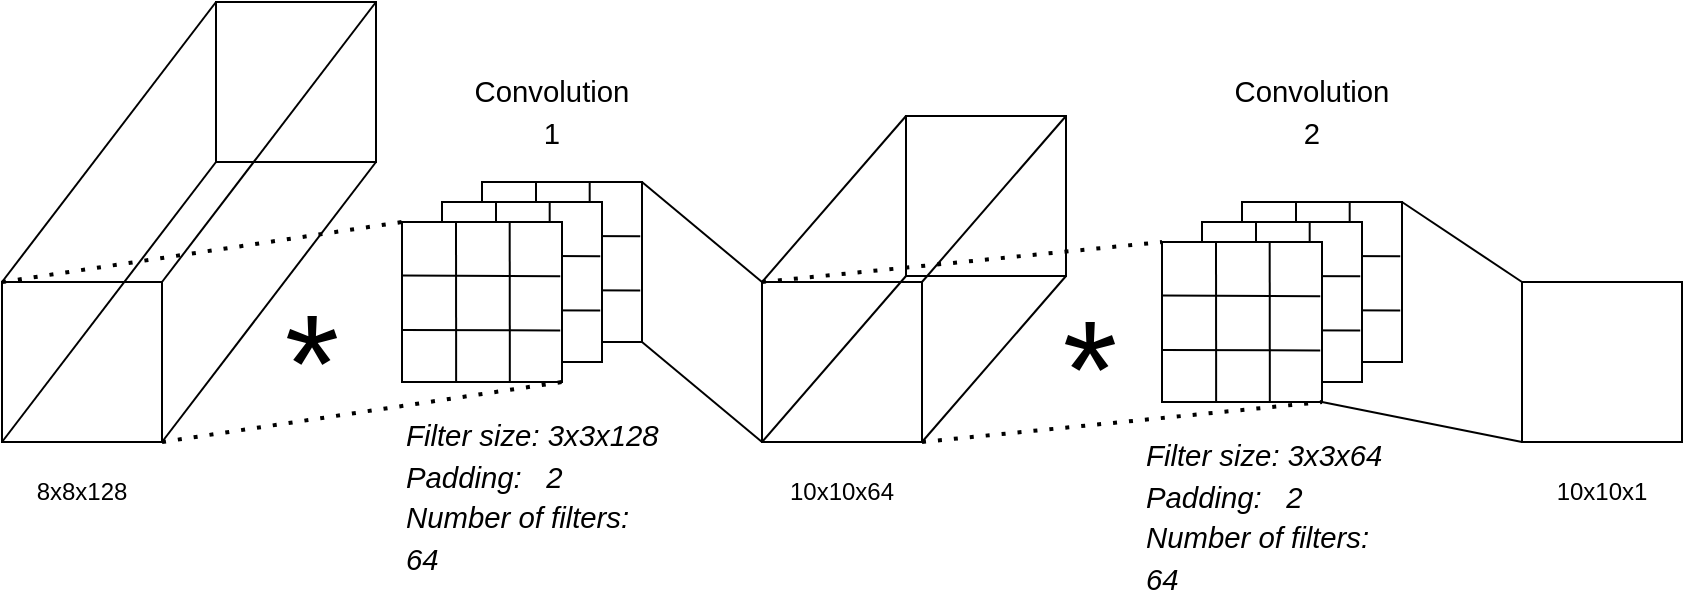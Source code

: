 <mxfile version="20.2.0"><diagram id="c0dAXz2x6IdhGPFgLCh1" name="Page-1"><mxGraphModel dx="460" dy="779" grid="1" gridSize="10" guides="1" tooltips="1" connect="1" arrows="1" fold="1" page="1" pageScale="1" pageWidth="827" pageHeight="1169" math="0" shadow="0"><root><mxCell id="0"/><mxCell id="1" parent="0"/><mxCell id="7WUTV8D9I4V0QBd7sSS6-1" value="" style="whiteSpace=wrap;html=1;aspect=fixed;" vertex="1" parent="1"><mxGeometry x="20" y="320" width="80" height="80" as="geometry"/></mxCell><mxCell id="7WUTV8D9I4V0QBd7sSS6-2" value="" style="whiteSpace=wrap;html=1;aspect=fixed;" vertex="1" parent="1"><mxGeometry x="127" y="180" width="80" height="80" as="geometry"/></mxCell><mxCell id="7WUTV8D9I4V0QBd7sSS6-4" value="" style="endArrow=none;html=1;rounded=0;entryX=1;entryY=0;entryDx=0;entryDy=0;exitX=1;exitY=0;exitDx=0;exitDy=0;" edge="1" parent="1" source="7WUTV8D9I4V0QBd7sSS6-1" target="7WUTV8D9I4V0QBd7sSS6-2"><mxGeometry width="50" height="50" relative="1" as="geometry"><mxPoint x="210" y="420" as="sourcePoint"/><mxPoint x="260" y="370" as="targetPoint"/></mxGeometry></mxCell><mxCell id="7WUTV8D9I4V0QBd7sSS6-5" value="" style="endArrow=none;html=1;rounded=0;entryX=1;entryY=1;entryDx=0;entryDy=0;exitX=1;exitY=1;exitDx=0;exitDy=0;" edge="1" parent="1" source="7WUTV8D9I4V0QBd7sSS6-1" target="7WUTV8D9I4V0QBd7sSS6-2"><mxGeometry width="50" height="50" relative="1" as="geometry"><mxPoint x="110" y="330" as="sourcePoint"/><mxPoint x="200" y="180" as="targetPoint"/></mxGeometry></mxCell><mxCell id="7WUTV8D9I4V0QBd7sSS6-6" value="" style="endArrow=none;html=1;rounded=0;entryX=0;entryY=0;entryDx=0;entryDy=0;exitX=0;exitY=0;exitDx=0;exitDy=0;" edge="1" parent="1" source="7WUTV8D9I4V0QBd7sSS6-1" target="7WUTV8D9I4V0QBd7sSS6-2"><mxGeometry width="50" height="50" relative="1" as="geometry"><mxPoint x="110" y="410" as="sourcePoint"/><mxPoint x="200" y="260" as="targetPoint"/></mxGeometry></mxCell><mxCell id="7WUTV8D9I4V0QBd7sSS6-8" value="" style="endArrow=none;html=1;rounded=0;entryX=0;entryY=1;entryDx=0;entryDy=0;exitX=0;exitY=1;exitDx=0;exitDy=0;" edge="1" parent="1" source="7WUTV8D9I4V0QBd7sSS6-1" target="7WUTV8D9I4V0QBd7sSS6-2"><mxGeometry width="50" height="50" relative="1" as="geometry"><mxPoint x="110" y="330" as="sourcePoint"/><mxPoint x="200" y="180" as="targetPoint"/></mxGeometry></mxCell><mxCell id="7WUTV8D9I4V0QBd7sSS6-9" value="8x8x128" style="text;html=1;strokeColor=none;fillColor=none;align=center;verticalAlign=middle;whiteSpace=wrap;rounded=0;" vertex="1" parent="1"><mxGeometry x="30" y="410" width="60" height="30" as="geometry"/></mxCell><mxCell id="7WUTV8D9I4V0QBd7sSS6-10" value="" style="whiteSpace=wrap;html=1;aspect=fixed;" vertex="1" parent="1"><mxGeometry x="400" y="320" width="80" height="80" as="geometry"/></mxCell><mxCell id="7WUTV8D9I4V0QBd7sSS6-11" value="" style="whiteSpace=wrap;html=1;aspect=fixed;" vertex="1" parent="1"><mxGeometry x="472" y="237" width="80" height="80" as="geometry"/></mxCell><mxCell id="7WUTV8D9I4V0QBd7sSS6-12" value="" style="endArrow=none;html=1;rounded=0;entryX=1;entryY=0;entryDx=0;entryDy=0;exitX=1;exitY=0;exitDx=0;exitDy=0;" edge="1" parent="1" source="7WUTV8D9I4V0QBd7sSS6-10" target="7WUTV8D9I4V0QBd7sSS6-11"><mxGeometry width="50" height="50" relative="1" as="geometry"><mxPoint x="590" y="420" as="sourcePoint"/><mxPoint x="640" y="370" as="targetPoint"/></mxGeometry></mxCell><mxCell id="7WUTV8D9I4V0QBd7sSS6-13" value="" style="endArrow=none;html=1;rounded=0;entryX=1;entryY=1;entryDx=0;entryDy=0;exitX=1;exitY=1;exitDx=0;exitDy=0;" edge="1" parent="1" source="7WUTV8D9I4V0QBd7sSS6-10" target="7WUTV8D9I4V0QBd7sSS6-11"><mxGeometry width="50" height="50" relative="1" as="geometry"><mxPoint x="490" y="330" as="sourcePoint"/><mxPoint x="580" y="180" as="targetPoint"/></mxGeometry></mxCell><mxCell id="7WUTV8D9I4V0QBd7sSS6-14" value="" style="endArrow=none;html=1;rounded=0;entryX=0;entryY=0;entryDx=0;entryDy=0;exitX=0;exitY=0;exitDx=0;exitDy=0;" edge="1" parent="1" source="7WUTV8D9I4V0QBd7sSS6-10" target="7WUTV8D9I4V0QBd7sSS6-11"><mxGeometry width="50" height="50" relative="1" as="geometry"><mxPoint x="490" y="410" as="sourcePoint"/><mxPoint x="580" y="260" as="targetPoint"/></mxGeometry></mxCell><mxCell id="7WUTV8D9I4V0QBd7sSS6-15" value="" style="endArrow=none;html=1;rounded=0;entryX=0;entryY=1;entryDx=0;entryDy=0;exitX=0;exitY=1;exitDx=0;exitDy=0;" edge="1" parent="1" source="7WUTV8D9I4V0QBd7sSS6-10" target="7WUTV8D9I4V0QBd7sSS6-11"><mxGeometry width="50" height="50" relative="1" as="geometry"><mxPoint x="490" y="330" as="sourcePoint"/><mxPoint x="580" y="180" as="targetPoint"/></mxGeometry></mxCell><mxCell id="7WUTV8D9I4V0QBd7sSS6-16" value="10x10x64" style="text;html=1;strokeColor=none;fillColor=none;align=center;verticalAlign=middle;whiteSpace=wrap;rounded=0;" vertex="1" parent="1"><mxGeometry x="410" y="410" width="60" height="30" as="geometry"/></mxCell><mxCell id="7WUTV8D9I4V0QBd7sSS6-18" value="" style="whiteSpace=wrap;html=1;aspect=fixed;" vertex="1" parent="1"><mxGeometry x="780" y="320" width="80" height="80" as="geometry"/></mxCell><mxCell id="7WUTV8D9I4V0QBd7sSS6-19" value="10x10x1" style="text;html=1;strokeColor=none;fillColor=none;align=center;verticalAlign=middle;whiteSpace=wrap;rounded=0;" vertex="1" parent="1"><mxGeometry x="790" y="410" width="60" height="30" as="geometry"/></mxCell><mxCell id="7WUTV8D9I4V0QBd7sSS6-38" value="" style="group" vertex="1" connectable="0" parent="1"><mxGeometry x="260" y="270" width="80" height="80" as="geometry"/></mxCell><mxCell id="7WUTV8D9I4V0QBd7sSS6-39" value="" style="whiteSpace=wrap;html=1;aspect=fixed;" vertex="1" parent="7WUTV8D9I4V0QBd7sSS6-38"><mxGeometry width="80" height="80" as="geometry"/></mxCell><mxCell id="7WUTV8D9I4V0QBd7sSS6-40" value="" style="endArrow=none;html=1;rounded=0;entryX=0.673;entryY=-0.001;entryDx=0;entryDy=0;exitX=0.674;exitY=0.994;exitDx=0;exitDy=0;entryPerimeter=0;exitPerimeter=0;" edge="1" parent="7WUTV8D9I4V0QBd7sSS6-38" source="7WUTV8D9I4V0QBd7sSS6-39" target="7WUTV8D9I4V0QBd7sSS6-39"><mxGeometry width="50" height="50" relative="1" as="geometry"><mxPoint x="70" y="160" as="sourcePoint"/><mxPoint x="120" y="110" as="targetPoint"/></mxGeometry></mxCell><mxCell id="7WUTV8D9I4V0QBd7sSS6-41" value="" style="endArrow=none;html=1;rounded=0;entryX=0.673;entryY=-0.001;entryDx=0;entryDy=0;exitX=0.674;exitY=0.994;exitDx=0;exitDy=0;entryPerimeter=0;exitPerimeter=0;" edge="1" parent="7WUTV8D9I4V0QBd7sSS6-38"><mxGeometry width="50" height="50" relative="1" as="geometry"><mxPoint x="27.08" y="79.6" as="sourcePoint"/><mxPoint x="27.0" as="targetPoint"/></mxGeometry></mxCell><mxCell id="7WUTV8D9I4V0QBd7sSS6-42" value="" style="endArrow=none;html=1;rounded=0;entryX=0.989;entryY=0.339;entryDx=0;entryDy=0;exitX=-0.003;exitY=0.335;exitDx=0;exitDy=0;entryPerimeter=0;exitPerimeter=0;" edge="1" parent="7WUTV8D9I4V0QBd7sSS6-38" source="7WUTV8D9I4V0QBd7sSS6-39" target="7WUTV8D9I4V0QBd7sSS6-39"><mxGeometry width="50" height="50" relative="1" as="geometry"><mxPoint x="40.08" y="89.6" as="sourcePoint"/><mxPoint x="40" y="10" as="targetPoint"/></mxGeometry></mxCell><mxCell id="7WUTV8D9I4V0QBd7sSS6-43" value="" style="endArrow=none;html=1;rounded=0;entryX=0.989;entryY=0.678;entryDx=0;entryDy=0;exitX=-0.003;exitY=0.335;exitDx=0;exitDy=0;entryPerimeter=0;exitPerimeter=0;" edge="1" parent="7WUTV8D9I4V0QBd7sSS6-38" target="7WUTV8D9I4V0QBd7sSS6-39"><mxGeometry width="50" height="50" relative="1" as="geometry"><mxPoint y="54.0" as="sourcePoint"/><mxPoint x="79.76" y="54.56" as="targetPoint"/></mxGeometry></mxCell><mxCell id="7WUTV8D9I4V0QBd7sSS6-32" value="" style="group" vertex="1" connectable="0" parent="1"><mxGeometry x="240" y="280" width="80" height="80" as="geometry"/></mxCell><mxCell id="7WUTV8D9I4V0QBd7sSS6-33" value="" style="whiteSpace=wrap;html=1;aspect=fixed;" vertex="1" parent="7WUTV8D9I4V0QBd7sSS6-32"><mxGeometry width="80" height="80" as="geometry"/></mxCell><mxCell id="7WUTV8D9I4V0QBd7sSS6-34" value="" style="endArrow=none;html=1;rounded=0;entryX=0.673;entryY=-0.001;entryDx=0;entryDy=0;exitX=0.674;exitY=0.994;exitDx=0;exitDy=0;entryPerimeter=0;exitPerimeter=0;" edge="1" parent="7WUTV8D9I4V0QBd7sSS6-32" source="7WUTV8D9I4V0QBd7sSS6-33" target="7WUTV8D9I4V0QBd7sSS6-33"><mxGeometry width="50" height="50" relative="1" as="geometry"><mxPoint x="70" y="160" as="sourcePoint"/><mxPoint x="120" y="110" as="targetPoint"/></mxGeometry></mxCell><mxCell id="7WUTV8D9I4V0QBd7sSS6-35" value="" style="endArrow=none;html=1;rounded=0;entryX=0.673;entryY=-0.001;entryDx=0;entryDy=0;exitX=0.674;exitY=0.994;exitDx=0;exitDy=0;entryPerimeter=0;exitPerimeter=0;" edge="1" parent="7WUTV8D9I4V0QBd7sSS6-32"><mxGeometry width="50" height="50" relative="1" as="geometry"><mxPoint x="27.08" y="79.6" as="sourcePoint"/><mxPoint x="27.0" as="targetPoint"/></mxGeometry></mxCell><mxCell id="7WUTV8D9I4V0QBd7sSS6-36" value="" style="endArrow=none;html=1;rounded=0;entryX=0.989;entryY=0.339;entryDx=0;entryDy=0;exitX=-0.003;exitY=0.335;exitDx=0;exitDy=0;entryPerimeter=0;exitPerimeter=0;" edge="1" parent="7WUTV8D9I4V0QBd7sSS6-32" source="7WUTV8D9I4V0QBd7sSS6-33" target="7WUTV8D9I4V0QBd7sSS6-33"><mxGeometry width="50" height="50" relative="1" as="geometry"><mxPoint x="40.08" y="89.6" as="sourcePoint"/><mxPoint x="40" y="10" as="targetPoint"/></mxGeometry></mxCell><mxCell id="7WUTV8D9I4V0QBd7sSS6-37" value="" style="endArrow=none;html=1;rounded=0;entryX=0.989;entryY=0.678;entryDx=0;entryDy=0;exitX=-0.003;exitY=0.335;exitDx=0;exitDy=0;entryPerimeter=0;exitPerimeter=0;" edge="1" parent="7WUTV8D9I4V0QBd7sSS6-32" target="7WUTV8D9I4V0QBd7sSS6-33"><mxGeometry width="50" height="50" relative="1" as="geometry"><mxPoint y="54.0" as="sourcePoint"/><mxPoint x="79.76" y="54.56" as="targetPoint"/></mxGeometry></mxCell><mxCell id="7WUTV8D9I4V0QBd7sSS6-30" value="" style="group" vertex="1" connectable="0" parent="1"><mxGeometry x="220" y="290" width="80" height="80" as="geometry"/></mxCell><mxCell id="7WUTV8D9I4V0QBd7sSS6-23" value="" style="whiteSpace=wrap;html=1;aspect=fixed;" vertex="1" parent="7WUTV8D9I4V0QBd7sSS6-30"><mxGeometry width="80" height="80" as="geometry"/></mxCell><mxCell id="7WUTV8D9I4V0QBd7sSS6-24" value="" style="endArrow=none;html=1;rounded=0;entryX=0.673;entryY=-0.001;entryDx=0;entryDy=0;exitX=0.674;exitY=0.994;exitDx=0;exitDy=0;entryPerimeter=0;exitPerimeter=0;" edge="1" parent="7WUTV8D9I4V0QBd7sSS6-30" source="7WUTV8D9I4V0QBd7sSS6-23" target="7WUTV8D9I4V0QBd7sSS6-23"><mxGeometry width="50" height="50" relative="1" as="geometry"><mxPoint x="70" y="160" as="sourcePoint"/><mxPoint x="120" y="110" as="targetPoint"/></mxGeometry></mxCell><mxCell id="7WUTV8D9I4V0QBd7sSS6-26" value="" style="endArrow=none;html=1;rounded=0;entryX=0.673;entryY=-0.001;entryDx=0;entryDy=0;exitX=0.674;exitY=0.994;exitDx=0;exitDy=0;entryPerimeter=0;exitPerimeter=0;" edge="1" parent="7WUTV8D9I4V0QBd7sSS6-30"><mxGeometry width="50" height="50" relative="1" as="geometry"><mxPoint x="27.08" y="79.6" as="sourcePoint"/><mxPoint x="27.0" as="targetPoint"/></mxGeometry></mxCell><mxCell id="7WUTV8D9I4V0QBd7sSS6-27" value="" style="endArrow=none;html=1;rounded=0;entryX=0.989;entryY=0.339;entryDx=0;entryDy=0;exitX=-0.003;exitY=0.335;exitDx=0;exitDy=0;entryPerimeter=0;exitPerimeter=0;" edge="1" parent="7WUTV8D9I4V0QBd7sSS6-30" source="7WUTV8D9I4V0QBd7sSS6-23" target="7WUTV8D9I4V0QBd7sSS6-23"><mxGeometry width="50" height="50" relative="1" as="geometry"><mxPoint x="40.08" y="89.6" as="sourcePoint"/><mxPoint x="40" y="10" as="targetPoint"/></mxGeometry></mxCell><mxCell id="7WUTV8D9I4V0QBd7sSS6-28" value="" style="endArrow=none;html=1;rounded=0;entryX=0.989;entryY=0.678;entryDx=0;entryDy=0;exitX=-0.003;exitY=0.335;exitDx=0;exitDy=0;entryPerimeter=0;exitPerimeter=0;" edge="1" parent="7WUTV8D9I4V0QBd7sSS6-30" target="7WUTV8D9I4V0QBd7sSS6-23"><mxGeometry width="50" height="50" relative="1" as="geometry"><mxPoint y="54.0" as="sourcePoint"/><mxPoint x="79.76" y="54.56" as="targetPoint"/></mxGeometry></mxCell><mxCell id="7WUTV8D9I4V0QBd7sSS6-62" value="" style="group" vertex="1" connectable="0" parent="1"><mxGeometry x="640" y="280" width="80" height="80" as="geometry"/></mxCell><mxCell id="7WUTV8D9I4V0QBd7sSS6-63" value="" style="whiteSpace=wrap;html=1;aspect=fixed;" vertex="1" parent="7WUTV8D9I4V0QBd7sSS6-62"><mxGeometry width="80" height="80" as="geometry"/></mxCell><mxCell id="7WUTV8D9I4V0QBd7sSS6-64" value="" style="endArrow=none;html=1;rounded=0;entryX=0.673;entryY=-0.001;entryDx=0;entryDy=0;exitX=0.674;exitY=0.994;exitDx=0;exitDy=0;entryPerimeter=0;exitPerimeter=0;" edge="1" parent="7WUTV8D9I4V0QBd7sSS6-62" source="7WUTV8D9I4V0QBd7sSS6-63" target="7WUTV8D9I4V0QBd7sSS6-63"><mxGeometry width="50" height="50" relative="1" as="geometry"><mxPoint x="70" y="160" as="sourcePoint"/><mxPoint x="120" y="110" as="targetPoint"/></mxGeometry></mxCell><mxCell id="7WUTV8D9I4V0QBd7sSS6-65" value="" style="endArrow=none;html=1;rounded=0;entryX=0.673;entryY=-0.001;entryDx=0;entryDy=0;exitX=0.674;exitY=0.994;exitDx=0;exitDy=0;entryPerimeter=0;exitPerimeter=0;" edge="1" parent="7WUTV8D9I4V0QBd7sSS6-62"><mxGeometry width="50" height="50" relative="1" as="geometry"><mxPoint x="27.08" y="79.6" as="sourcePoint"/><mxPoint x="27.0" as="targetPoint"/></mxGeometry></mxCell><mxCell id="7WUTV8D9I4V0QBd7sSS6-66" value="" style="endArrow=none;html=1;rounded=0;entryX=0.989;entryY=0.339;entryDx=0;entryDy=0;exitX=-0.003;exitY=0.335;exitDx=0;exitDy=0;entryPerimeter=0;exitPerimeter=0;" edge="1" parent="7WUTV8D9I4V0QBd7sSS6-62" source="7WUTV8D9I4V0QBd7sSS6-63" target="7WUTV8D9I4V0QBd7sSS6-63"><mxGeometry width="50" height="50" relative="1" as="geometry"><mxPoint x="40.08" y="89.6" as="sourcePoint"/><mxPoint x="40" y="10" as="targetPoint"/></mxGeometry></mxCell><mxCell id="7WUTV8D9I4V0QBd7sSS6-67" value="" style="endArrow=none;html=1;rounded=0;entryX=0.989;entryY=0.678;entryDx=0;entryDy=0;exitX=-0.003;exitY=0.335;exitDx=0;exitDy=0;entryPerimeter=0;exitPerimeter=0;" edge="1" parent="7WUTV8D9I4V0QBd7sSS6-62" target="7WUTV8D9I4V0QBd7sSS6-63"><mxGeometry width="50" height="50" relative="1" as="geometry"><mxPoint y="54.0" as="sourcePoint"/><mxPoint x="79.76" y="54.56" as="targetPoint"/></mxGeometry></mxCell><mxCell id="7WUTV8D9I4V0QBd7sSS6-68" value="" style="group" vertex="1" connectable="0" parent="1"><mxGeometry x="620" y="290" width="80" height="80" as="geometry"/></mxCell><mxCell id="7WUTV8D9I4V0QBd7sSS6-69" value="" style="whiteSpace=wrap;html=1;aspect=fixed;" vertex="1" parent="7WUTV8D9I4V0QBd7sSS6-68"><mxGeometry width="80" height="80" as="geometry"/></mxCell><mxCell id="7WUTV8D9I4V0QBd7sSS6-70" value="" style="endArrow=none;html=1;rounded=0;entryX=0.673;entryY=-0.001;entryDx=0;entryDy=0;exitX=0.674;exitY=0.994;exitDx=0;exitDy=0;entryPerimeter=0;exitPerimeter=0;" edge="1" parent="7WUTV8D9I4V0QBd7sSS6-68" source="7WUTV8D9I4V0QBd7sSS6-69" target="7WUTV8D9I4V0QBd7sSS6-69"><mxGeometry width="50" height="50" relative="1" as="geometry"><mxPoint x="70" y="160" as="sourcePoint"/><mxPoint x="120" y="110" as="targetPoint"/></mxGeometry></mxCell><mxCell id="7WUTV8D9I4V0QBd7sSS6-71" value="" style="endArrow=none;html=1;rounded=0;entryX=0.673;entryY=-0.001;entryDx=0;entryDy=0;exitX=0.674;exitY=0.994;exitDx=0;exitDy=0;entryPerimeter=0;exitPerimeter=0;" edge="1" parent="7WUTV8D9I4V0QBd7sSS6-68"><mxGeometry width="50" height="50" relative="1" as="geometry"><mxPoint x="27.08" y="79.6" as="sourcePoint"/><mxPoint x="27.0" as="targetPoint"/></mxGeometry></mxCell><mxCell id="7WUTV8D9I4V0QBd7sSS6-72" value="" style="endArrow=none;html=1;rounded=0;entryX=0.989;entryY=0.339;entryDx=0;entryDy=0;exitX=-0.003;exitY=0.335;exitDx=0;exitDy=0;entryPerimeter=0;exitPerimeter=0;" edge="1" parent="7WUTV8D9I4V0QBd7sSS6-68" source="7WUTV8D9I4V0QBd7sSS6-69" target="7WUTV8D9I4V0QBd7sSS6-69"><mxGeometry width="50" height="50" relative="1" as="geometry"><mxPoint x="40.08" y="89.6" as="sourcePoint"/><mxPoint x="40" y="10" as="targetPoint"/></mxGeometry></mxCell><mxCell id="7WUTV8D9I4V0QBd7sSS6-73" value="" style="endArrow=none;html=1;rounded=0;entryX=0.989;entryY=0.678;entryDx=0;entryDy=0;exitX=-0.003;exitY=0.335;exitDx=0;exitDy=0;entryPerimeter=0;exitPerimeter=0;" edge="1" parent="7WUTV8D9I4V0QBd7sSS6-68" target="7WUTV8D9I4V0QBd7sSS6-69"><mxGeometry width="50" height="50" relative="1" as="geometry"><mxPoint y="54.0" as="sourcePoint"/><mxPoint x="79.76" y="54.56" as="targetPoint"/></mxGeometry></mxCell><mxCell id="7WUTV8D9I4V0QBd7sSS6-74" value="" style="group" vertex="1" connectable="0" parent="1"><mxGeometry x="600" y="300" width="80" height="80" as="geometry"/></mxCell><mxCell id="7WUTV8D9I4V0QBd7sSS6-75" value="" style="whiteSpace=wrap;html=1;aspect=fixed;" vertex="1" parent="7WUTV8D9I4V0QBd7sSS6-74"><mxGeometry width="80" height="80" as="geometry"/></mxCell><mxCell id="7WUTV8D9I4V0QBd7sSS6-76" value="" style="endArrow=none;html=1;rounded=0;entryX=0.673;entryY=-0.001;entryDx=0;entryDy=0;exitX=0.674;exitY=0.994;exitDx=0;exitDy=0;entryPerimeter=0;exitPerimeter=0;" edge="1" parent="7WUTV8D9I4V0QBd7sSS6-74" source="7WUTV8D9I4V0QBd7sSS6-75" target="7WUTV8D9I4V0QBd7sSS6-75"><mxGeometry width="50" height="50" relative="1" as="geometry"><mxPoint x="70" y="160" as="sourcePoint"/><mxPoint x="120" y="110" as="targetPoint"/></mxGeometry></mxCell><mxCell id="7WUTV8D9I4V0QBd7sSS6-77" value="" style="endArrow=none;html=1;rounded=0;entryX=0.673;entryY=-0.001;entryDx=0;entryDy=0;exitX=0.674;exitY=0.994;exitDx=0;exitDy=0;entryPerimeter=0;exitPerimeter=0;" edge="1" parent="7WUTV8D9I4V0QBd7sSS6-74"><mxGeometry width="50" height="50" relative="1" as="geometry"><mxPoint x="27.08" y="79.6" as="sourcePoint"/><mxPoint x="27.0" as="targetPoint"/></mxGeometry></mxCell><mxCell id="7WUTV8D9I4V0QBd7sSS6-78" value="" style="endArrow=none;html=1;rounded=0;entryX=0.989;entryY=0.339;entryDx=0;entryDy=0;exitX=-0.003;exitY=0.335;exitDx=0;exitDy=0;entryPerimeter=0;exitPerimeter=0;" edge="1" parent="7WUTV8D9I4V0QBd7sSS6-74" source="7WUTV8D9I4V0QBd7sSS6-75" target="7WUTV8D9I4V0QBd7sSS6-75"><mxGeometry width="50" height="50" relative="1" as="geometry"><mxPoint x="40.08" y="89.6" as="sourcePoint"/><mxPoint x="40" y="10" as="targetPoint"/></mxGeometry></mxCell><mxCell id="7WUTV8D9I4V0QBd7sSS6-79" value="" style="endArrow=none;html=1;rounded=0;entryX=0.989;entryY=0.678;entryDx=0;entryDy=0;exitX=-0.003;exitY=0.335;exitDx=0;exitDy=0;entryPerimeter=0;exitPerimeter=0;" edge="1" parent="7WUTV8D9I4V0QBd7sSS6-74" target="7WUTV8D9I4V0QBd7sSS6-75"><mxGeometry width="50" height="50" relative="1" as="geometry"><mxPoint y="54.0" as="sourcePoint"/><mxPoint x="79.76" y="54.56" as="targetPoint"/></mxGeometry></mxCell><mxCell id="7WUTV8D9I4V0QBd7sSS6-80" value="&lt;span class=&quot;TextRun SCXW79887169 BCX2&quot; style=&quot;font-size: 11pt; line-height: 20.504px; font-family: Calibri, &amp;quot;Calibri_EmbeddedFont&amp;quot;, &amp;quot;Calibri_MSFontService&amp;quot;, sans-serif;&quot; data-contrast=&quot;auto&quot; lang=&quot;EN-US&quot;&gt;&lt;span class=&quot;NormalTextRun SCXW79887169 BCX2&quot;&gt;Convolution 1&lt;br&gt;&lt;/span&gt;&lt;/span&gt;" style="text;html=1;strokeColor=none;fillColor=none;align=center;verticalAlign=middle;whiteSpace=wrap;rounded=0;" vertex="1" parent="1"><mxGeometry x="250" y="220" width="90" height="30" as="geometry"/></mxCell><mxCell id="7WUTV8D9I4V0QBd7sSS6-81" value="&lt;span class=&quot;TextRun SCXW79887169 BCX2&quot; style=&quot;font-size: 11pt; line-height: 20.504px; font-family: Calibri, &amp;quot;Calibri_EmbeddedFont&amp;quot;, &amp;quot;Calibri_MSFontService&amp;quot;, sans-serif;&quot; data-contrast=&quot;auto&quot; lang=&quot;EN-US&quot;&gt;&lt;span class=&quot;NormalTextRun SCXW79887169 BCX2&quot;&gt;Convolution 2&lt;br&gt;&lt;/span&gt;&lt;/span&gt;" style="text;html=1;strokeColor=none;fillColor=none;align=center;verticalAlign=middle;whiteSpace=wrap;rounded=0;" vertex="1" parent="1"><mxGeometry x="630" y="220" width="90" height="30" as="geometry"/></mxCell><mxCell id="7WUTV8D9I4V0QBd7sSS6-82" value="&lt;div&gt;&lt;span class=&quot;TextRun SCXW79887169 BCX2&quot; style=&quot;font-size: 11pt; font-style: italic; line-height: 20.504px; font-family: Calibri, &amp;quot;Calibri_EmbeddedFont&amp;quot;, &amp;quot;Calibri_MSFontService&amp;quot;, sans-serif;&quot; data-contrast=&quot;auto&quot; lang=&quot;EN-US&quot;&gt;&lt;span class=&quot;NormalTextRun SCXW79887169 BCX2&quot;&gt;Filter size: &lt;/span&gt;&lt;/span&gt;&lt;span class=&quot;TextRun SCXW79887169 BCX2&quot; style=&quot;font-size: 11pt; font-style: italic; line-height: 20.504px; font-family: Calibri, &amp;quot;Calibri_EmbeddedFont&amp;quot;, &amp;quot;Calibri_MSFontService&amp;quot;, sans-serif;&quot; data-contrast=&quot;auto&quot; lang=&quot;EN-US&quot;&gt;&lt;span class=&quot;NormalTextRun SCXW79887169 BCX2&quot;&gt;3x3x128&lt;/span&gt;&lt;/span&gt;&lt;span class=&quot;TextRun SCXW79887169 BCX2&quot; style=&quot;font-size: 11pt; font-style: italic; line-height: 20.504px; font-family: Calibri, &amp;quot;Calibri_EmbeddedFont&amp;quot;, &amp;quot;Calibri_MSFontService&amp;quot;, sans-serif;&quot; data-contrast=&quot;auto&quot; lang=&quot;EN-US&quot;&gt;&lt;span class=&quot;NormalTextRun SCXW79887169 BCX2&quot;&gt;&lt;/span&gt;&lt;/span&gt;&lt;/div&gt;&lt;div&gt;&lt;span class=&quot;TextRun SCXW79887169 BCX2&quot; style=&quot;font-size: 11pt; font-style: italic; line-height: 20.504px; font-family: Calibri, &amp;quot;Calibri_EmbeddedFont&amp;quot;, &amp;quot;Calibri_MSFontService&amp;quot;, sans-serif;&quot; data-contrast=&quot;auto&quot; lang=&quot;EN-US&quot;&gt;&lt;span class=&quot;NormalTextRun SCXW79887169 BCX2&quot;&gt;Padding:&amp;nbsp;&amp;nbsp; 2&lt;br&gt;&lt;/span&gt;&lt;/span&gt;&lt;/div&gt;&lt;div&gt;&lt;span class=&quot;TextRun SCXW79887169 BCX2&quot; style=&quot;font-size: 11pt; font-style: italic; line-height: 20.504px; font-family: Calibri, &amp;quot;Calibri_EmbeddedFont&amp;quot;, &amp;quot;Calibri_MSFontService&amp;quot;, sans-serif;&quot; data-contrast=&quot;auto&quot; lang=&quot;EN-US&quot;&gt;&lt;span class=&quot;NormalTextRun SCXW79887169 BCX2&quot;&gt;Number of filters: 64&lt;br&gt;&lt;/span&gt;&lt;/span&gt;&lt;/div&gt;" style="text;whiteSpace=wrap;html=1;" vertex="1" parent="1"><mxGeometry x="220" y="380" width="130" height="80" as="geometry"/></mxCell><mxCell id="7WUTV8D9I4V0QBd7sSS6-83" value="&lt;div&gt;&lt;span class=&quot;TextRun SCXW79887169 BCX2&quot; style=&quot;font-size: 11pt; font-style: italic; line-height: 20.504px; font-family: Calibri, &amp;quot;Calibri_EmbeddedFont&amp;quot;, &amp;quot;Calibri_MSFontService&amp;quot;, sans-serif;&quot; data-contrast=&quot;auto&quot; lang=&quot;EN-US&quot;&gt;&lt;span class=&quot;NormalTextRun SCXW79887169 BCX2&quot;&gt;Filter size: &lt;/span&gt;&lt;/span&gt;&lt;span class=&quot;TextRun SCXW79887169 BCX2&quot; style=&quot;font-size: 11pt; font-style: italic; line-height: 20.504px; font-family: Calibri, &amp;quot;Calibri_EmbeddedFont&amp;quot;, &amp;quot;Calibri_MSFontService&amp;quot;, sans-serif;&quot; data-contrast=&quot;auto&quot; lang=&quot;EN-US&quot;&gt;&lt;span class=&quot;NormalTextRun SCXW79887169 BCX2&quot;&gt;3x3x64&lt;/span&gt;&lt;/span&gt;&lt;span class=&quot;TextRun SCXW79887169 BCX2&quot; style=&quot;font-size: 11pt; font-style: italic; line-height: 20.504px; font-family: Calibri, &amp;quot;Calibri_EmbeddedFont&amp;quot;, &amp;quot;Calibri_MSFontService&amp;quot;, sans-serif;&quot; data-contrast=&quot;auto&quot; lang=&quot;EN-US&quot;&gt;&lt;span class=&quot;NormalTextRun SCXW79887169 BCX2&quot;&gt;&lt;/span&gt;&lt;/span&gt;&lt;/div&gt;&lt;div&gt;&lt;span class=&quot;TextRun SCXW79887169 BCX2&quot; style=&quot;font-size: 11pt; font-style: italic; line-height: 20.504px; font-family: Calibri, &amp;quot;Calibri_EmbeddedFont&amp;quot;, &amp;quot;Calibri_MSFontService&amp;quot;, sans-serif;&quot; data-contrast=&quot;auto&quot; lang=&quot;EN-US&quot;&gt;&lt;span class=&quot;NormalTextRun SCXW79887169 BCX2&quot;&gt;Padding:&amp;nbsp;&amp;nbsp; 2&lt;br&gt;&lt;/span&gt;&lt;/span&gt;&lt;/div&gt;&lt;div&gt;&lt;span class=&quot;TextRun SCXW79887169 BCX2&quot; style=&quot;font-size: 11pt; font-style: italic; line-height: 20.504px; font-family: Calibri, &amp;quot;Calibri_EmbeddedFont&amp;quot;, &amp;quot;Calibri_MSFontService&amp;quot;, sans-serif;&quot; data-contrast=&quot;auto&quot; lang=&quot;EN-US&quot;&gt;&lt;span class=&quot;NormalTextRun SCXW79887169 BCX2&quot;&gt;Number of filters: 64&lt;br&gt;&lt;/span&gt;&lt;/span&gt;&lt;/div&gt;" style="text;whiteSpace=wrap;html=1;" vertex="1" parent="1"><mxGeometry x="590" y="390" width="130" height="80" as="geometry"/></mxCell><mxCell id="7WUTV8D9I4V0QBd7sSS6-84" value="" style="endArrow=none;dashed=1;html=1;dashPattern=1 3;strokeWidth=2;rounded=0;exitX=0;exitY=0;exitDx=0;exitDy=0;entryX=0;entryY=0;entryDx=0;entryDy=0;" edge="1" parent="1" source="7WUTV8D9I4V0QBd7sSS6-1" target="7WUTV8D9I4V0QBd7sSS6-23"><mxGeometry width="50" height="50" relative="1" as="geometry"><mxPoint x="380" y="260" as="sourcePoint"/><mxPoint x="490" y="170" as="targetPoint"/></mxGeometry></mxCell><mxCell id="7WUTV8D9I4V0QBd7sSS6-85" value="" style="endArrow=none;dashed=1;html=1;dashPattern=1 3;strokeWidth=2;rounded=0;exitX=1;exitY=1;exitDx=0;exitDy=0;entryX=1;entryY=1;entryDx=0;entryDy=0;" edge="1" parent="1" source="7WUTV8D9I4V0QBd7sSS6-1" target="7WUTV8D9I4V0QBd7sSS6-23"><mxGeometry width="50" height="50" relative="1" as="geometry"><mxPoint x="30" y="330" as="sourcePoint"/><mxPoint x="230" y="300" as="targetPoint"/></mxGeometry></mxCell><mxCell id="7WUTV8D9I4V0QBd7sSS6-87" value="*" style="text;html=1;strokeColor=none;fillColor=none;align=center;verticalAlign=middle;whiteSpace=wrap;rounded=0;fontSize=70;" vertex="1" parent="1"><mxGeometry x="130" y="330" width="90" height="60" as="geometry"/></mxCell><mxCell id="7WUTV8D9I4V0QBd7sSS6-88" value="" style="endArrow=none;dashed=1;html=1;dashPattern=1 3;strokeWidth=2;rounded=0;entryX=1;entryY=1;entryDx=0;entryDy=0;exitX=1;exitY=1;exitDx=0;exitDy=0;" edge="1" parent="1" source="7WUTV8D9I4V0QBd7sSS6-10" target="7WUTV8D9I4V0QBd7sSS6-75"><mxGeometry width="50" height="50" relative="1" as="geometry"><mxPoint x="380" y="490" as="sourcePoint"/><mxPoint x="460" y="480" as="targetPoint"/></mxGeometry></mxCell><mxCell id="7WUTV8D9I4V0QBd7sSS6-89" value="" style="endArrow=none;dashed=1;html=1;dashPattern=1 3;strokeWidth=2;rounded=0;entryX=0;entryY=0;entryDx=0;entryDy=0;exitX=0;exitY=0;exitDx=0;exitDy=0;" edge="1" parent="1" source="7WUTV8D9I4V0QBd7sSS6-10" target="7WUTV8D9I4V0QBd7sSS6-75"><mxGeometry width="50" height="50" relative="1" as="geometry"><mxPoint x="490" y="410" as="sourcePoint"/><mxPoint x="690" y="390" as="targetPoint"/></mxGeometry></mxCell><mxCell id="7WUTV8D9I4V0QBd7sSS6-90" value="*" style="text;html=1;strokeColor=none;fillColor=none;align=center;verticalAlign=middle;whiteSpace=wrap;rounded=0;fontSize=70;" vertex="1" parent="1"><mxGeometry x="519" y="333" width="90" height="60" as="geometry"/></mxCell><mxCell id="7WUTV8D9I4V0QBd7sSS6-91" value="" style="endArrow=none;html=1;rounded=0;fontSize=70;entryX=0;entryY=1;entryDx=0;entryDy=0;exitX=1;exitY=1;exitDx=0;exitDy=0;" edge="1" parent="1" source="7WUTV8D9I4V0QBd7sSS6-75" target="7WUTV8D9I4V0QBd7sSS6-18"><mxGeometry width="50" height="50" relative="1" as="geometry"><mxPoint x="600" y="220" as="sourcePoint"/><mxPoint x="650" y="170" as="targetPoint"/></mxGeometry></mxCell><mxCell id="7WUTV8D9I4V0QBd7sSS6-92" value="" style="endArrow=none;html=1;rounded=0;fontSize=70;entryX=0;entryY=0;entryDx=0;entryDy=0;exitX=1;exitY=0;exitDx=0;exitDy=0;" edge="1" parent="1" source="7WUTV8D9I4V0QBd7sSS6-63" target="7WUTV8D9I4V0QBd7sSS6-18"><mxGeometry width="50" height="50" relative="1" as="geometry"><mxPoint x="690" y="390" as="sourcePoint"/><mxPoint x="790" y="410" as="targetPoint"/></mxGeometry></mxCell><mxCell id="7WUTV8D9I4V0QBd7sSS6-93" value="" style="endArrow=none;html=1;rounded=0;fontSize=70;entryX=0;entryY=0;entryDx=0;entryDy=0;exitX=1;exitY=0;exitDx=0;exitDy=0;" edge="1" parent="1" source="7WUTV8D9I4V0QBd7sSS6-39" target="7WUTV8D9I4V0QBd7sSS6-10"><mxGeometry width="50" height="50" relative="1" as="geometry"><mxPoint x="190" y="220" as="sourcePoint"/><mxPoint x="240" y="170" as="targetPoint"/></mxGeometry></mxCell><mxCell id="7WUTV8D9I4V0QBd7sSS6-94" value="" style="endArrow=none;html=1;rounded=0;fontSize=70;entryX=0;entryY=1;entryDx=0;entryDy=0;exitX=1;exitY=1;exitDx=0;exitDy=0;" edge="1" parent="1" source="7WUTV8D9I4V0QBd7sSS6-39" target="7WUTV8D9I4V0QBd7sSS6-10"><mxGeometry width="50" height="50" relative="1" as="geometry"><mxPoint x="350" y="280" as="sourcePoint"/><mxPoint x="410" y="330" as="targetPoint"/></mxGeometry></mxCell></root></mxGraphModel></diagram></mxfile>